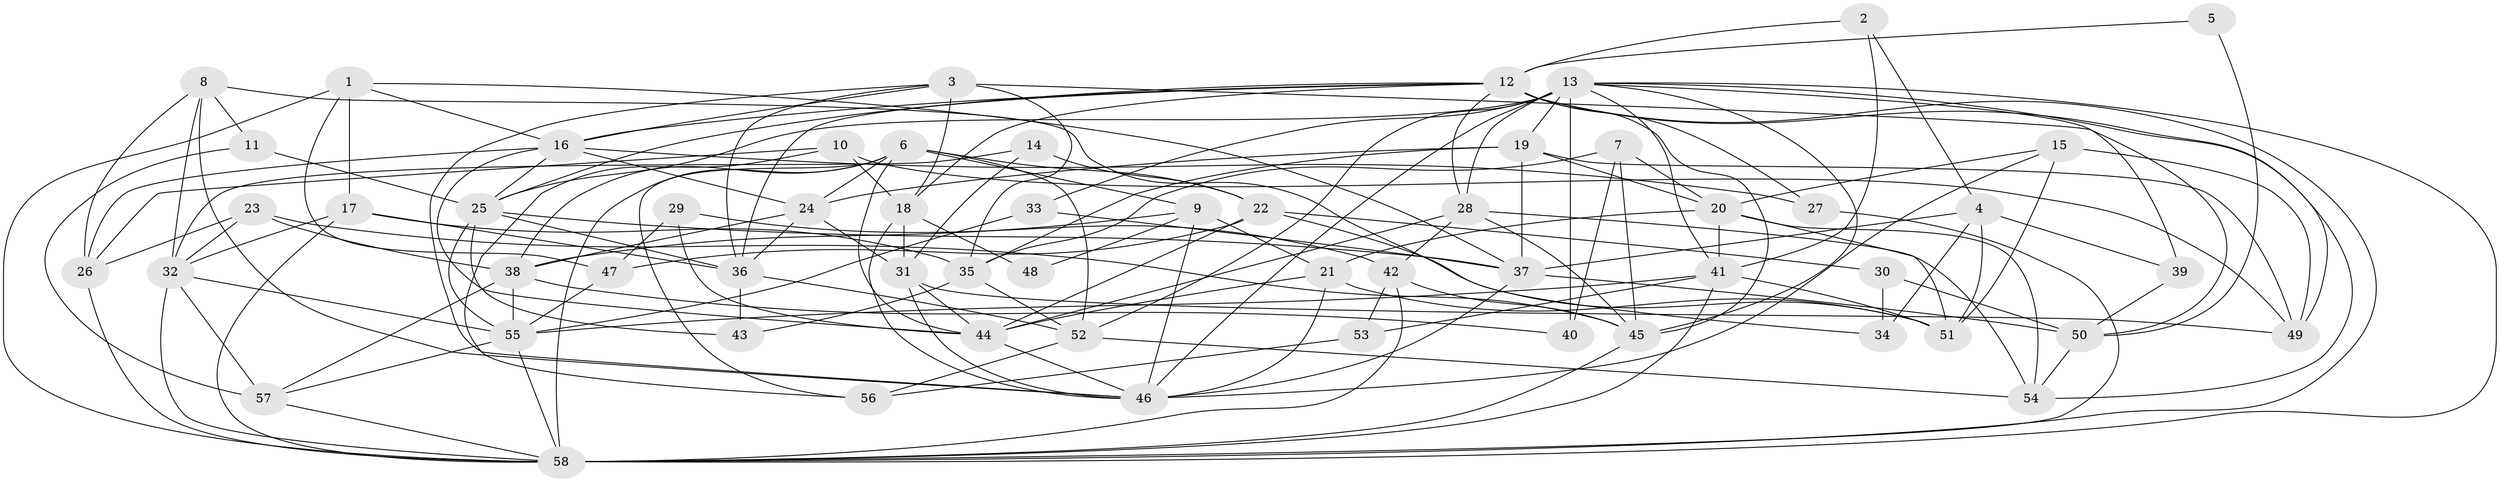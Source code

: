 // original degree distribution, {5: 0.2, 4: 0.21739130434782608, 3: 0.3130434782608696, 2: 0.12173913043478261, 6: 0.11304347826086956, 7: 0.008695652173913044, 8: 0.02608695652173913}
// Generated by graph-tools (version 1.1) at 2025/02/03/09/25 03:02:04]
// undirected, 58 vertices, 160 edges
graph export_dot {
graph [start="1"]
  node [color=gray90,style=filled];
  1;
  2;
  3;
  4;
  5;
  6;
  7;
  8;
  9;
  10;
  11;
  12;
  13;
  14;
  15;
  16;
  17;
  18;
  19;
  20;
  21;
  22;
  23;
  24;
  25;
  26;
  27;
  28;
  29;
  30;
  31;
  32;
  33;
  34;
  35;
  36;
  37;
  38;
  39;
  40;
  41;
  42;
  43;
  44;
  45;
  46;
  47;
  48;
  49;
  50;
  51;
  52;
  53;
  54;
  55;
  56;
  57;
  58;
  1 -- 16 [weight=1.0];
  1 -- 17 [weight=1.0];
  1 -- 37 [weight=1.0];
  1 -- 47 [weight=1.0];
  1 -- 58 [weight=1.0];
  2 -- 4 [weight=1.0];
  2 -- 12 [weight=1.0];
  2 -- 41 [weight=1.0];
  3 -- 16 [weight=1.0];
  3 -- 18 [weight=2.0];
  3 -- 35 [weight=1.0];
  3 -- 36 [weight=1.0];
  3 -- 46 [weight=1.0];
  3 -- 50 [weight=1.0];
  4 -- 34 [weight=1.0];
  4 -- 37 [weight=1.0];
  4 -- 39 [weight=1.0];
  4 -- 51 [weight=1.0];
  5 -- 12 [weight=1.0];
  5 -- 50 [weight=1.0];
  6 -- 9 [weight=1.0];
  6 -- 22 [weight=1.0];
  6 -- 24 [weight=1.0];
  6 -- 38 [weight=1.0];
  6 -- 44 [weight=1.0];
  6 -- 52 [weight=1.0];
  6 -- 56 [weight=1.0];
  6 -- 58 [weight=1.0];
  7 -- 20 [weight=2.0];
  7 -- 35 [weight=1.0];
  7 -- 40 [weight=1.0];
  7 -- 45 [weight=1.0];
  8 -- 11 [weight=1.0];
  8 -- 26 [weight=1.0];
  8 -- 32 [weight=1.0];
  8 -- 34 [weight=1.0];
  8 -- 46 [weight=1.0];
  9 -- 21 [weight=1.0];
  9 -- 38 [weight=1.0];
  9 -- 46 [weight=1.0];
  9 -- 48 [weight=1.0];
  10 -- 18 [weight=1.0];
  10 -- 26 [weight=1.0];
  10 -- 49 [weight=1.0];
  10 -- 56 [weight=1.0];
  11 -- 25 [weight=1.0];
  11 -- 57 [weight=1.0];
  12 -- 16 [weight=1.0];
  12 -- 18 [weight=1.0];
  12 -- 25 [weight=1.0];
  12 -- 27 [weight=1.0];
  12 -- 28 [weight=1.0];
  12 -- 36 [weight=1.0];
  12 -- 45 [weight=1.0];
  12 -- 54 [weight=1.0];
  12 -- 58 [weight=1.0];
  13 -- 19 [weight=1.0];
  13 -- 25 [weight=1.0];
  13 -- 28 [weight=1.0];
  13 -- 33 [weight=1.0];
  13 -- 39 [weight=2.0];
  13 -- 40 [weight=1.0];
  13 -- 41 [weight=1.0];
  13 -- 45 [weight=1.0];
  13 -- 46 [weight=1.0];
  13 -- 49 [weight=1.0];
  13 -- 52 [weight=2.0];
  13 -- 58 [weight=1.0];
  14 -- 22 [weight=1.0];
  14 -- 31 [weight=1.0];
  14 -- 32 [weight=1.0];
  15 -- 20 [weight=1.0];
  15 -- 46 [weight=1.0];
  15 -- 49 [weight=1.0];
  15 -- 51 [weight=1.0];
  16 -- 24 [weight=1.0];
  16 -- 25 [weight=1.0];
  16 -- 26 [weight=1.0];
  16 -- 27 [weight=1.0];
  16 -- 44 [weight=1.0];
  17 -- 32 [weight=2.0];
  17 -- 35 [weight=1.0];
  17 -- 36 [weight=1.0];
  17 -- 58 [weight=1.0];
  18 -- 31 [weight=1.0];
  18 -- 46 [weight=1.0];
  18 -- 48 [weight=2.0];
  19 -- 20 [weight=2.0];
  19 -- 24 [weight=1.0];
  19 -- 35 [weight=1.0];
  19 -- 37 [weight=1.0];
  19 -- 49 [weight=1.0];
  20 -- 21 [weight=2.0];
  20 -- 41 [weight=1.0];
  20 -- 51 [weight=1.0];
  20 -- 54 [weight=1.0];
  21 -- 44 [weight=1.0];
  21 -- 46 [weight=1.0];
  21 -- 51 [weight=1.0];
  22 -- 30 [weight=2.0];
  22 -- 44 [weight=1.0];
  22 -- 47 [weight=1.0];
  22 -- 51 [weight=1.0];
  23 -- 26 [weight=1.0];
  23 -- 32 [weight=1.0];
  23 -- 38 [weight=1.0];
  23 -- 45 [weight=1.0];
  24 -- 31 [weight=1.0];
  24 -- 36 [weight=1.0];
  24 -- 38 [weight=1.0];
  25 -- 36 [weight=1.0];
  25 -- 37 [weight=1.0];
  25 -- 43 [weight=1.0];
  25 -- 55 [weight=1.0];
  26 -- 58 [weight=1.0];
  27 -- 58 [weight=1.0];
  28 -- 42 [weight=1.0];
  28 -- 44 [weight=1.0];
  28 -- 45 [weight=1.0];
  28 -- 54 [weight=1.0];
  29 -- 42 [weight=1.0];
  29 -- 44 [weight=1.0];
  29 -- 47 [weight=1.0];
  30 -- 34 [weight=1.0];
  30 -- 50 [weight=2.0];
  31 -- 44 [weight=1.0];
  31 -- 46 [weight=1.0];
  31 -- 49 [weight=1.0];
  32 -- 55 [weight=1.0];
  32 -- 57 [weight=1.0];
  32 -- 58 [weight=1.0];
  33 -- 37 [weight=1.0];
  33 -- 55 [weight=1.0];
  35 -- 43 [weight=1.0];
  35 -- 52 [weight=1.0];
  36 -- 43 [weight=1.0];
  36 -- 52 [weight=1.0];
  37 -- 46 [weight=1.0];
  37 -- 50 [weight=1.0];
  38 -- 40 [weight=1.0];
  38 -- 55 [weight=1.0];
  38 -- 57 [weight=1.0];
  39 -- 50 [weight=1.0];
  41 -- 51 [weight=1.0];
  41 -- 53 [weight=1.0];
  41 -- 55 [weight=1.0];
  41 -- 58 [weight=1.0];
  42 -- 45 [weight=1.0];
  42 -- 53 [weight=1.0];
  42 -- 58 [weight=1.0];
  44 -- 46 [weight=1.0];
  45 -- 58 [weight=1.0];
  47 -- 55 [weight=1.0];
  50 -- 54 [weight=1.0];
  52 -- 54 [weight=1.0];
  52 -- 56 [weight=1.0];
  53 -- 56 [weight=1.0];
  55 -- 57 [weight=1.0];
  55 -- 58 [weight=1.0];
  57 -- 58 [weight=1.0];
}
